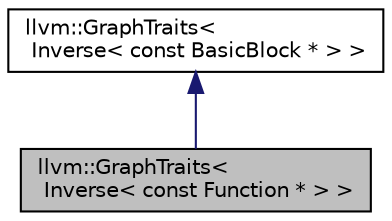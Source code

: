 digraph "llvm::GraphTraits&lt; Inverse&lt; const Function * &gt; &gt;"
{
 // LATEX_PDF_SIZE
  bgcolor="transparent";
  edge [fontname="Helvetica",fontsize="10",labelfontname="Helvetica",labelfontsize="10"];
  node [fontname="Helvetica",fontsize="10",shape=record];
  Node1 [label="llvm::GraphTraits\<\l Inverse\< const Function * \> \>",height=0.2,width=0.4,color="black", fillcolor="grey75", style="filled", fontcolor="black",tooltip=" "];
  Node2 -> Node1 [dir="back",color="midnightblue",fontsize="10",style="solid",fontname="Helvetica"];
  Node2 [label="llvm::GraphTraits\<\l Inverse\< const BasicBlock * \> \>",height=0.2,width=0.4,color="black",URL="$structllvm_1_1GraphTraits_3_01Inverse_3_01const_01BasicBlock_01_5_01_4_01_4.html",tooltip=" "];
}
